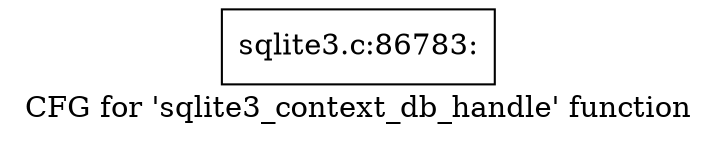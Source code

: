 digraph "CFG for 'sqlite3_context_db_handle' function" {
	label="CFG for 'sqlite3_context_db_handle' function";

	Node0x55c0f5ca5370 [shape=record,label="{sqlite3.c:86783:}"];
}
